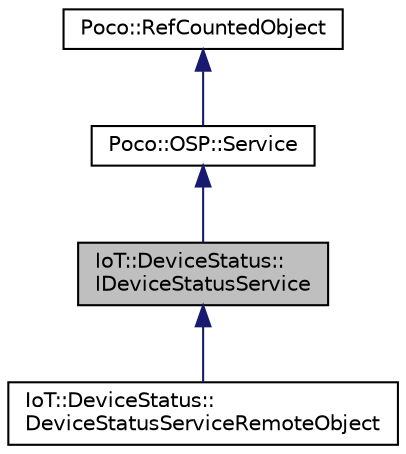 digraph "IoT::DeviceStatus::IDeviceStatusService"
{
 // LATEX_PDF_SIZE
  edge [fontname="Helvetica",fontsize="10",labelfontname="Helvetica",labelfontsize="10"];
  node [fontname="Helvetica",fontsize="10",shape=record];
  Node1 [label="IoT::DeviceStatus::\lIDeviceStatusService",height=0.2,width=0.4,color="black", fillcolor="grey75", style="filled", fontcolor="black",tooltip=" "];
  Node2 -> Node1 [dir="back",color="midnightblue",fontsize="10",style="solid"];
  Node2 [label="Poco::OSP::Service",height=0.2,width=0.4,color="black", fillcolor="white", style="filled",URL="$classPoco_1_1OSP_1_1Service.html",tooltip=" "];
  Node3 -> Node2 [dir="back",color="midnightblue",fontsize="10",style="solid"];
  Node3 [label="Poco::RefCountedObject",height=0.2,width=0.4,color="black", fillcolor="white", style="filled",URL="$classPoco_1_1RefCountedObject.html",tooltip=" "];
  Node1 -> Node4 [dir="back",color="midnightblue",fontsize="10",style="solid"];
  Node4 [label="IoT::DeviceStatus::\lDeviceStatusServiceRemoteObject",height=0.2,width=0.4,color="black", fillcolor="white", style="filled",URL="$classIoT_1_1DeviceStatus_1_1DeviceStatusServiceRemoteObject.html",tooltip=" "];
}
